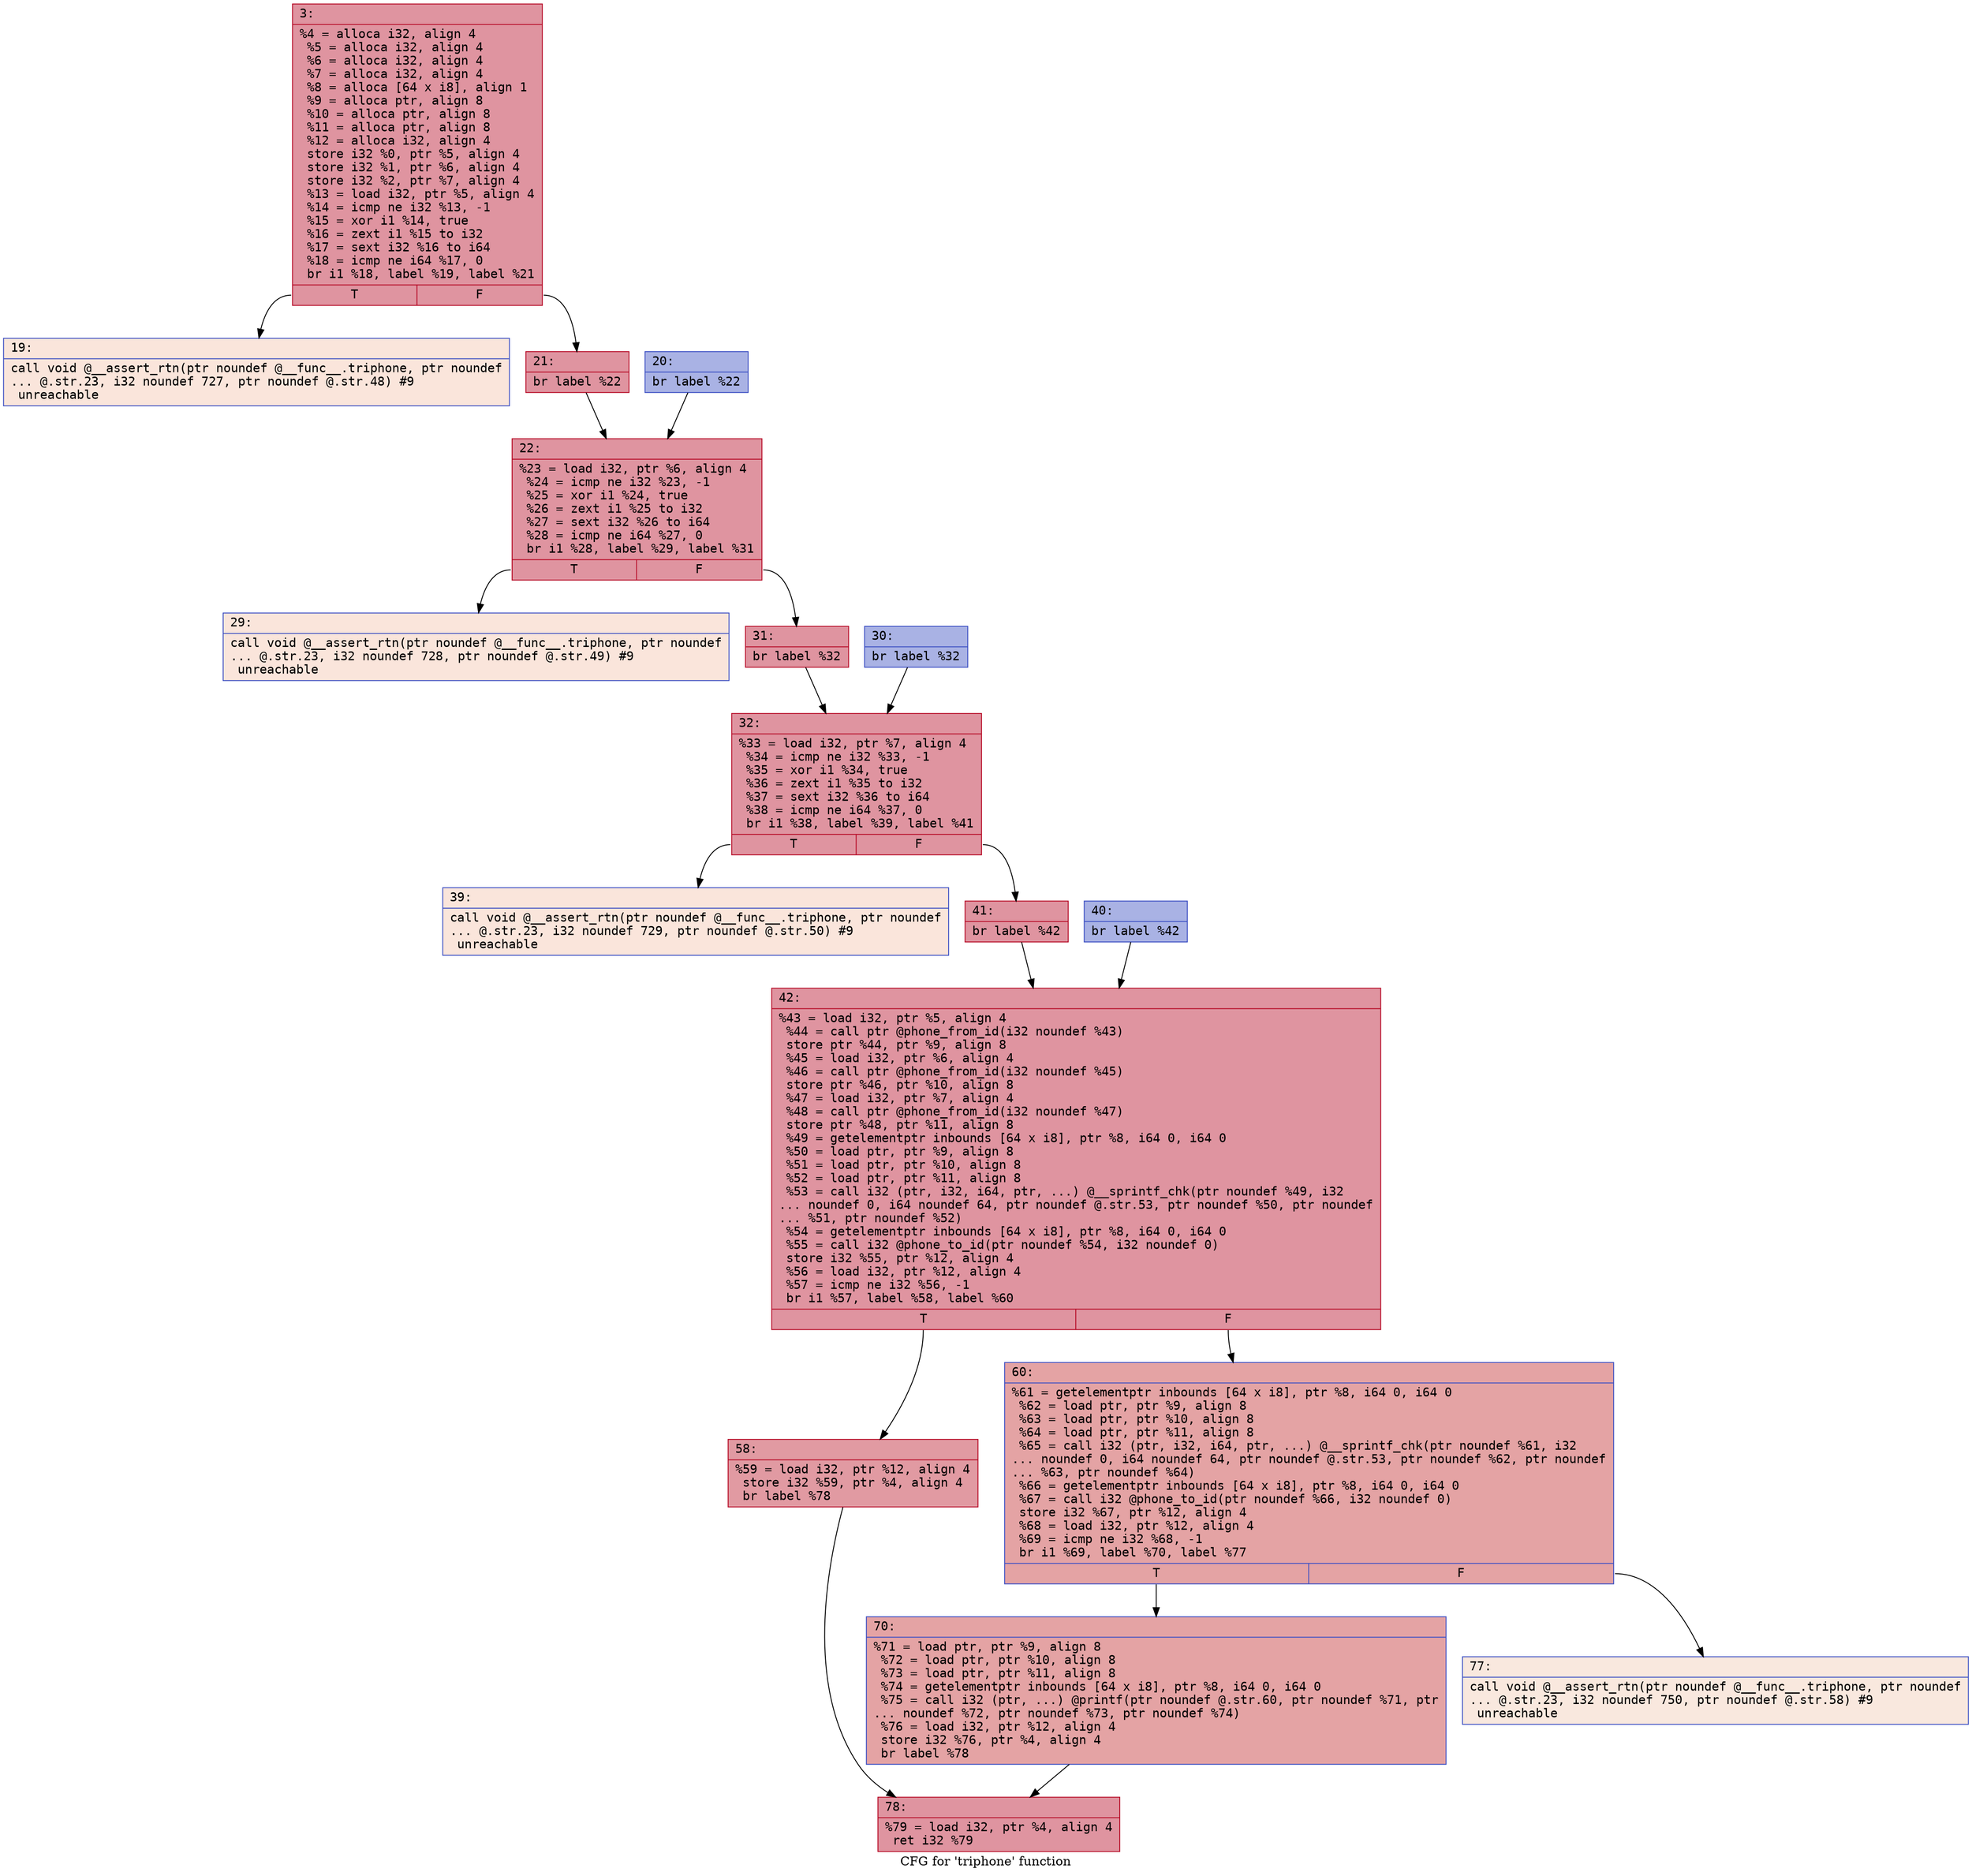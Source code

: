 digraph "CFG for 'triphone' function" {
	label="CFG for 'triphone' function";

	Node0x600000d37480 [shape=record,color="#b70d28ff", style=filled, fillcolor="#b70d2870" fontname="Courier",label="{3:\l|  %4 = alloca i32, align 4\l  %5 = alloca i32, align 4\l  %6 = alloca i32, align 4\l  %7 = alloca i32, align 4\l  %8 = alloca [64 x i8], align 1\l  %9 = alloca ptr, align 8\l  %10 = alloca ptr, align 8\l  %11 = alloca ptr, align 8\l  %12 = alloca i32, align 4\l  store i32 %0, ptr %5, align 4\l  store i32 %1, ptr %6, align 4\l  store i32 %2, ptr %7, align 4\l  %13 = load i32, ptr %5, align 4\l  %14 = icmp ne i32 %13, -1\l  %15 = xor i1 %14, true\l  %16 = zext i1 %15 to i32\l  %17 = sext i32 %16 to i64\l  %18 = icmp ne i64 %17, 0\l  br i1 %18, label %19, label %21\l|{<s0>T|<s1>F}}"];
	Node0x600000d37480:s0 -> Node0x600000d374d0[tooltip="3 -> 19\nProbability 0.00%" ];
	Node0x600000d37480:s1 -> Node0x600000d37570[tooltip="3 -> 21\nProbability 100.00%" ];
	Node0x600000d374d0 [shape=record,color="#3d50c3ff", style=filled, fillcolor="#f4c5ad70" fontname="Courier",label="{19:\l|  call void @__assert_rtn(ptr noundef @__func__.triphone, ptr noundef\l... @.str.23, i32 noundef 727, ptr noundef @.str.48) #9\l  unreachable\l}"];
	Node0x600000d37520 [shape=record,color="#3d50c3ff", style=filled, fillcolor="#3d50c370" fontname="Courier",label="{20:\l|  br label %22\l}"];
	Node0x600000d37520 -> Node0x600000d375c0[tooltip="20 -> 22\nProbability 100.00%" ];
	Node0x600000d37570 [shape=record,color="#b70d28ff", style=filled, fillcolor="#b70d2870" fontname="Courier",label="{21:\l|  br label %22\l}"];
	Node0x600000d37570 -> Node0x600000d375c0[tooltip="21 -> 22\nProbability 100.00%" ];
	Node0x600000d375c0 [shape=record,color="#b70d28ff", style=filled, fillcolor="#b70d2870" fontname="Courier",label="{22:\l|  %23 = load i32, ptr %6, align 4\l  %24 = icmp ne i32 %23, -1\l  %25 = xor i1 %24, true\l  %26 = zext i1 %25 to i32\l  %27 = sext i32 %26 to i64\l  %28 = icmp ne i64 %27, 0\l  br i1 %28, label %29, label %31\l|{<s0>T|<s1>F}}"];
	Node0x600000d375c0:s0 -> Node0x600000d37610[tooltip="22 -> 29\nProbability 0.00%" ];
	Node0x600000d375c0:s1 -> Node0x600000d376b0[tooltip="22 -> 31\nProbability 100.00%" ];
	Node0x600000d37610 [shape=record,color="#3d50c3ff", style=filled, fillcolor="#f4c5ad70" fontname="Courier",label="{29:\l|  call void @__assert_rtn(ptr noundef @__func__.triphone, ptr noundef\l... @.str.23, i32 noundef 728, ptr noundef @.str.49) #9\l  unreachable\l}"];
	Node0x600000d37660 [shape=record,color="#3d50c3ff", style=filled, fillcolor="#3d50c370" fontname="Courier",label="{30:\l|  br label %32\l}"];
	Node0x600000d37660 -> Node0x600000d37700[tooltip="30 -> 32\nProbability 100.00%" ];
	Node0x600000d376b0 [shape=record,color="#b70d28ff", style=filled, fillcolor="#b70d2870" fontname="Courier",label="{31:\l|  br label %32\l}"];
	Node0x600000d376b0 -> Node0x600000d37700[tooltip="31 -> 32\nProbability 100.00%" ];
	Node0x600000d37700 [shape=record,color="#b70d28ff", style=filled, fillcolor="#b70d2870" fontname="Courier",label="{32:\l|  %33 = load i32, ptr %7, align 4\l  %34 = icmp ne i32 %33, -1\l  %35 = xor i1 %34, true\l  %36 = zext i1 %35 to i32\l  %37 = sext i32 %36 to i64\l  %38 = icmp ne i64 %37, 0\l  br i1 %38, label %39, label %41\l|{<s0>T|<s1>F}}"];
	Node0x600000d37700:s0 -> Node0x600000d37750[tooltip="32 -> 39\nProbability 0.00%" ];
	Node0x600000d37700:s1 -> Node0x600000d377f0[tooltip="32 -> 41\nProbability 100.00%" ];
	Node0x600000d37750 [shape=record,color="#3d50c3ff", style=filled, fillcolor="#f4c5ad70" fontname="Courier",label="{39:\l|  call void @__assert_rtn(ptr noundef @__func__.triphone, ptr noundef\l... @.str.23, i32 noundef 729, ptr noundef @.str.50) #9\l  unreachable\l}"];
	Node0x600000d377a0 [shape=record,color="#3d50c3ff", style=filled, fillcolor="#3d50c370" fontname="Courier",label="{40:\l|  br label %42\l}"];
	Node0x600000d377a0 -> Node0x600000d37840[tooltip="40 -> 42\nProbability 100.00%" ];
	Node0x600000d377f0 [shape=record,color="#b70d28ff", style=filled, fillcolor="#b70d2870" fontname="Courier",label="{41:\l|  br label %42\l}"];
	Node0x600000d377f0 -> Node0x600000d37840[tooltip="41 -> 42\nProbability 100.00%" ];
	Node0x600000d37840 [shape=record,color="#b70d28ff", style=filled, fillcolor="#b70d2870" fontname="Courier",label="{42:\l|  %43 = load i32, ptr %5, align 4\l  %44 = call ptr @phone_from_id(i32 noundef %43)\l  store ptr %44, ptr %9, align 8\l  %45 = load i32, ptr %6, align 4\l  %46 = call ptr @phone_from_id(i32 noundef %45)\l  store ptr %46, ptr %10, align 8\l  %47 = load i32, ptr %7, align 4\l  %48 = call ptr @phone_from_id(i32 noundef %47)\l  store ptr %48, ptr %11, align 8\l  %49 = getelementptr inbounds [64 x i8], ptr %8, i64 0, i64 0\l  %50 = load ptr, ptr %9, align 8\l  %51 = load ptr, ptr %10, align 8\l  %52 = load ptr, ptr %11, align 8\l  %53 = call i32 (ptr, i32, i64, ptr, ...) @__sprintf_chk(ptr noundef %49, i32\l... noundef 0, i64 noundef 64, ptr noundef @.str.53, ptr noundef %50, ptr noundef\l... %51, ptr noundef %52)\l  %54 = getelementptr inbounds [64 x i8], ptr %8, i64 0, i64 0\l  %55 = call i32 @phone_to_id(ptr noundef %54, i32 noundef 0)\l  store i32 %55, ptr %12, align 4\l  %56 = load i32, ptr %12, align 4\l  %57 = icmp ne i32 %56, -1\l  br i1 %57, label %58, label %60\l|{<s0>T|<s1>F}}"];
	Node0x600000d37840:s0 -> Node0x600000d37890[tooltip="42 -> 58\nProbability 62.50%" ];
	Node0x600000d37840:s1 -> Node0x600000d378e0[tooltip="42 -> 60\nProbability 37.50%" ];
	Node0x600000d37890 [shape=record,color="#b70d28ff", style=filled, fillcolor="#bb1b2c70" fontname="Courier",label="{58:\l|  %59 = load i32, ptr %12, align 4\l  store i32 %59, ptr %4, align 4\l  br label %78\l}"];
	Node0x600000d37890 -> Node0x600000d379d0[tooltip="58 -> 78\nProbability 100.00%" ];
	Node0x600000d378e0 [shape=record,color="#3d50c3ff", style=filled, fillcolor="#c32e3170" fontname="Courier",label="{60:\l|  %61 = getelementptr inbounds [64 x i8], ptr %8, i64 0, i64 0\l  %62 = load ptr, ptr %9, align 8\l  %63 = load ptr, ptr %10, align 8\l  %64 = load ptr, ptr %11, align 8\l  %65 = call i32 (ptr, i32, i64, ptr, ...) @__sprintf_chk(ptr noundef %61, i32\l... noundef 0, i64 noundef 64, ptr noundef @.str.53, ptr noundef %62, ptr noundef\l... %63, ptr noundef %64)\l  %66 = getelementptr inbounds [64 x i8], ptr %8, i64 0, i64 0\l  %67 = call i32 @phone_to_id(ptr noundef %66, i32 noundef 0)\l  store i32 %67, ptr %12, align 4\l  %68 = load i32, ptr %12, align 4\l  %69 = icmp ne i32 %68, -1\l  br i1 %69, label %70, label %77\l|{<s0>T|<s1>F}}"];
	Node0x600000d378e0:s0 -> Node0x600000d37930[tooltip="60 -> 70\nProbability 100.00%" ];
	Node0x600000d378e0:s1 -> Node0x600000d37980[tooltip="60 -> 77\nProbability 0.00%" ];
	Node0x600000d37930 [shape=record,color="#3d50c3ff", style=filled, fillcolor="#c32e3170" fontname="Courier",label="{70:\l|  %71 = load ptr, ptr %9, align 8\l  %72 = load ptr, ptr %10, align 8\l  %73 = load ptr, ptr %11, align 8\l  %74 = getelementptr inbounds [64 x i8], ptr %8, i64 0, i64 0\l  %75 = call i32 (ptr, ...) @printf(ptr noundef @.str.60, ptr noundef %71, ptr\l... noundef %72, ptr noundef %73, ptr noundef %74)\l  %76 = load i32, ptr %12, align 4\l  store i32 %76, ptr %4, align 4\l  br label %78\l}"];
	Node0x600000d37930 -> Node0x600000d379d0[tooltip="70 -> 78\nProbability 100.00%" ];
	Node0x600000d37980 [shape=record,color="#3d50c3ff", style=filled, fillcolor="#f2cab570" fontname="Courier",label="{77:\l|  call void @__assert_rtn(ptr noundef @__func__.triphone, ptr noundef\l... @.str.23, i32 noundef 750, ptr noundef @.str.58) #9\l  unreachable\l}"];
	Node0x600000d379d0 [shape=record,color="#b70d28ff", style=filled, fillcolor="#b70d2870" fontname="Courier",label="{78:\l|  %79 = load i32, ptr %4, align 4\l  ret i32 %79\l}"];
}
